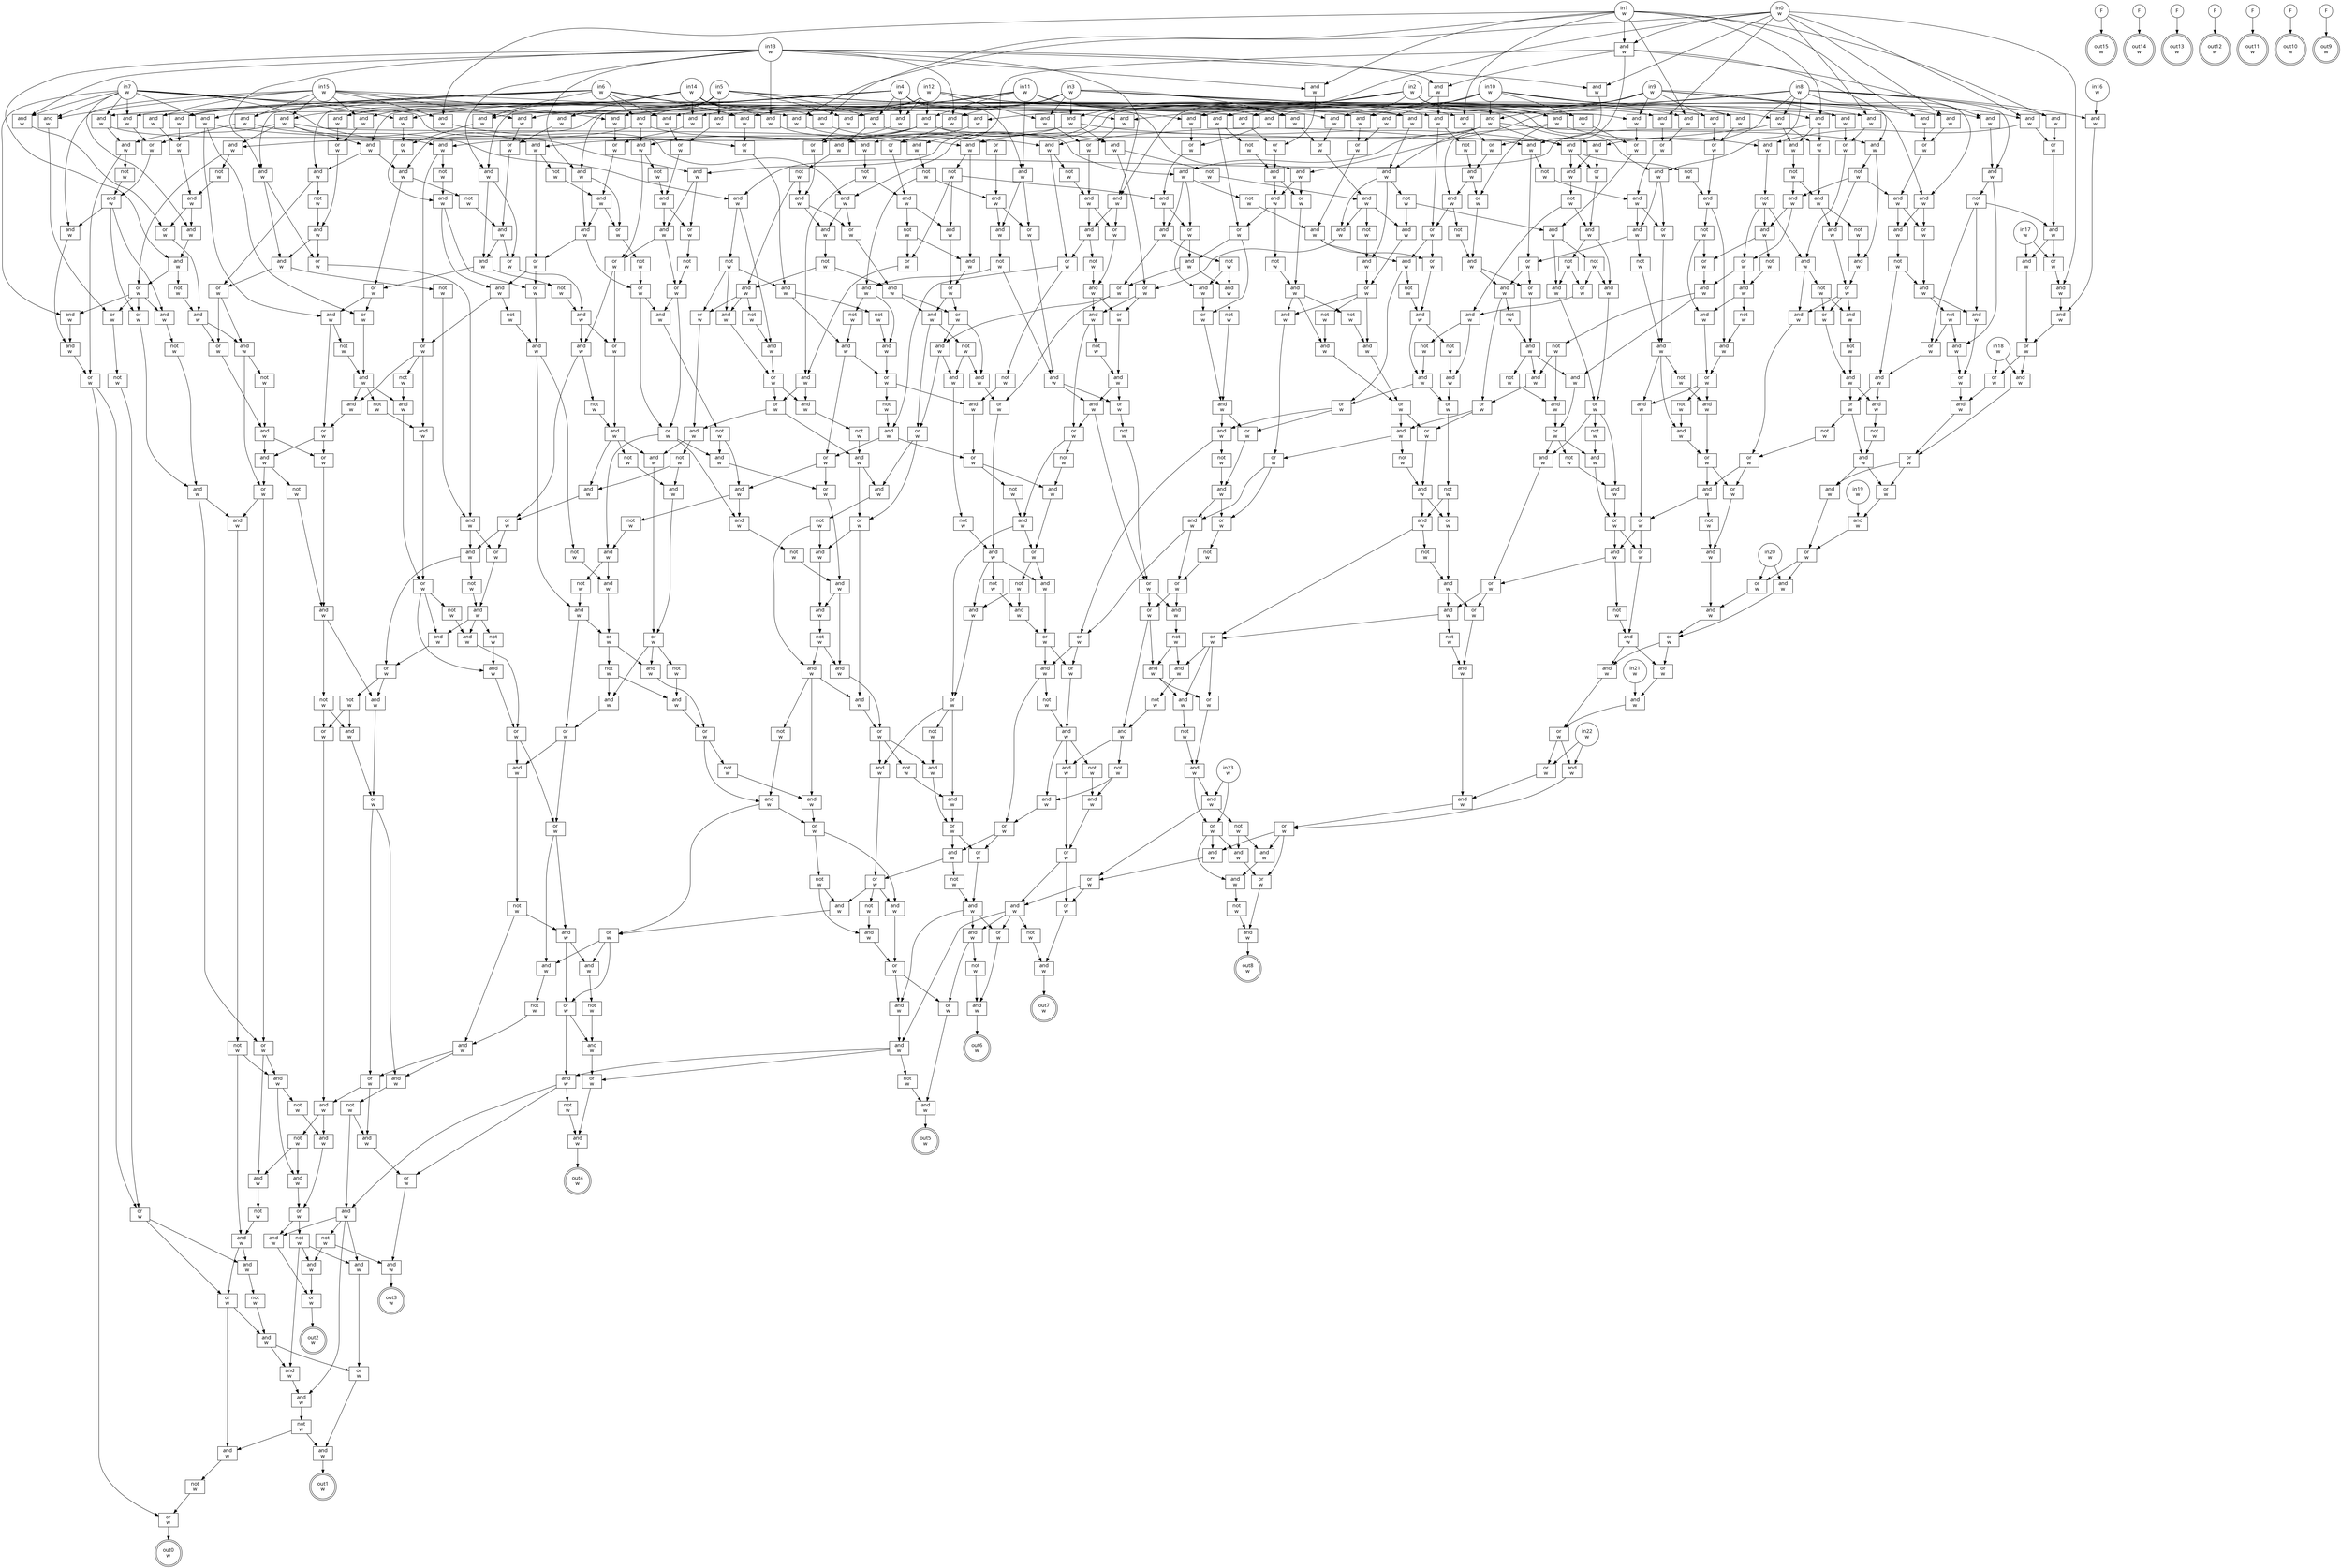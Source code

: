 digraph circuit{
	node [style = filled, fillcolor = white,shape=rect, fontname=geneva]
	g0 [label="in0\nw",shape=circle,fillcolor=white]
	g1 [label="in1\nw",shape=circle,fillcolor=white]
	g2 [label="in2\nw",shape=circle,fillcolor=white]
	g3 [label="in3\nw",shape=circle,fillcolor=white]
	g4 [label="in4\nw",shape=circle,fillcolor=white]
	g5 [label="in5\nw",shape=circle,fillcolor=white]
	g6 [label="in6\nw",shape=circle,fillcolor=white]
	g7 [label="in7\nw",shape=circle,fillcolor=white]
	g8 [label="in8\nw",shape=circle,fillcolor=white]
	g9 [label="in9\nw",shape=circle,fillcolor=white]
	g10 [label="in10\nw",shape=circle,fillcolor=white]
	g11 [label="in11\nw",shape=circle,fillcolor=white]
	g12 [label="in12\nw",shape=circle,fillcolor=white]
	g13 [label="in13\nw",shape=circle,fillcolor=white]
	g14 [label="in14\nw",shape=circle,fillcolor=white]
	g15 [label="in15\nw",shape=circle,fillcolor=white]
	g16 [label="in16\nw",shape=circle,fillcolor=white]
	g17 [label="in17\nw",shape=circle,fillcolor=white]
	g18 [label="in18\nw",shape=circle,fillcolor=white]
	g19 [label="in19\nw",shape=circle,fillcolor=white]
	g20 [label="in20\nw",shape=circle,fillcolor=white]
	g21 [label="in21\nw",shape=circle,fillcolor=white]
	g22 [label="in22\nw",shape=circle,fillcolor=white]
	g23 [label="in23\nw",shape=circle,fillcolor=white]
	g24 [label="F",shape=circle,fillcolor=white]
	g25 [label="F",shape=circle,fillcolor=white]
	g26 [label="F",shape=circle,fillcolor=white]
	g27 [label="F",shape=circle,fillcolor=white]
	g28 [label="F",shape=circle,fillcolor=white]
	g29 [label="F",shape=circle,fillcolor=white]
	g30 [label="F",shape=circle,fillcolor=white]
	g31 [label="and\nw",fillcolor=white]
	g32 [label="and\nw",fillcolor=white]
	g33 [label="and\nw",fillcolor=white]
	g34 [label="and\nw",fillcolor=white]
	g35 [label="and\nw",fillcolor=white]
	g36 [label="and\nw",fillcolor=white]
	g37 [label="and\nw",fillcolor=white]
	g38 [label="and\nw",fillcolor=white]
	g39 [label="and\nw",fillcolor=white]
	g40 [label="and\nw",fillcolor=white]
	g41 [label="and\nw",fillcolor=white]
	g42 [label="and\nw",fillcolor=white]
	g43 [label="and\nw",fillcolor=white]
	g44 [label="and\nw",fillcolor=white]
	g45 [label="and\nw",fillcolor=white]
	g46 [label="and\nw",fillcolor=white]
	g47 [label="and\nw",fillcolor=white]
	g48 [label="or\nw",fillcolor=white]
	g49 [label="and\nw",fillcolor=white]
	g50 [label="and\nw",fillcolor=white]
	g51 [label="or\nw",fillcolor=white]
	g52 [label="and\nw",fillcolor=white]
	g53 [label="and\nw",fillcolor=white]
	g54 [label="not\nw",fillcolor=white]
	g55 [label="and\nw",fillcolor=white]
	g56 [label="and\nw",fillcolor=white]
	g57 [label="not\nw",fillcolor=white]
	g58 [label="and\nw",fillcolor=white]
	g59 [label="and\nw",fillcolor=white]
	g60 [label="and\nw",fillcolor=white]
	g61 [label="and\nw",fillcolor=white]
	g62 [label="and\nw",fillcolor=white]
	g63 [label="or\nw",fillcolor=white]
	g64 [label="and\nw",fillcolor=white]
	g65 [label="and\nw",fillcolor=white]
	g66 [label="not\nw",fillcolor=white]
	g67 [label="and\nw",fillcolor=white]
	g68 [label="and\nw",fillcolor=white]
	g69 [label="not\nw",fillcolor=white]
	g70 [label="and\nw",fillcolor=white]
	g71 [label="not\nw",fillcolor=white]
	g72 [label="and\nw",fillcolor=white]
	g73 [label="and\nw",fillcolor=white]
	g74 [label="and\nw",fillcolor=white]
	g75 [label="and\nw",fillcolor=white]
	g76 [label="or\nw",fillcolor=white]
	g77 [label="and\nw",fillcolor=white]
	g78 [label="and\nw",fillcolor=white]
	g79 [label="or\nw",fillcolor=white]
	g80 [label="or\nw",fillcolor=white]
	g81 [label="not\nw",fillcolor=white]
	g82 [label="or\nw",fillcolor=white]
	g83 [label="and\nw",fillcolor=white]
	g84 [label="and\nw",fillcolor=white]
	g85 [label="and\nw",fillcolor=white]
	g86 [label="or\nw",fillcolor=white]
	g87 [label="and\nw",fillcolor=white]
	g88 [label="and\nw",fillcolor=white]
	g89 [label="and\nw",fillcolor=white]
	g90 [label="or\nw",fillcolor=white]
	g91 [label="and\nw",fillcolor=white]
	g92 [label="not\nw",fillcolor=white]
	g93 [label="or\nw",fillcolor=white]
	g94 [label="and\nw",fillcolor=white]
	g95 [label="or\nw",fillcolor=white]
	g96 [label="not\nw",fillcolor=white]
	g97 [label="and\nw",fillcolor=white]
	g98 [label="and\nw",fillcolor=white]
	g99 [label="or\nw",fillcolor=white]
	g100 [label="or\nw",fillcolor=white]
	g101 [label="not\nw",fillcolor=white]
	g102 [label="or\nw",fillcolor=white]
	g103 [label="and\nw",fillcolor=white]
	g104 [label="and\nw",fillcolor=white]
	g105 [label="and\nw",fillcolor=white]
	g106 [label="and\nw",fillcolor=white]
	g107 [label="and\nw",fillcolor=white]
	g108 [label="or\nw",fillcolor=white]
	g109 [label="and\nw",fillcolor=white]
	g110 [label="not\nw",fillcolor=white]
	g111 [label="and\nw",fillcolor=white]
	g112 [label="not\nw",fillcolor=white]
	g113 [label="and\nw",fillcolor=white]
	g114 [label="not\nw",fillcolor=white]
	g115 [label="and\nw",fillcolor=white]
	g116 [label="or\nw",fillcolor=white]
	g117 [label="and\nw",fillcolor=white]
	g118 [label="and\nw",fillcolor=white]
	g119 [label="and\nw",fillcolor=white]
	g120 [label="or\nw",fillcolor=white]
	g121 [label="and\nw",fillcolor=white]
	g122 [label="or\nw",fillcolor=white]
	g123 [label="and\nw",fillcolor=white]
	g124 [label="not\nw",fillcolor=white]
	g125 [label="and\nw",fillcolor=white]
	g126 [label="and\nw",fillcolor=white]
	g127 [label="not\nw",fillcolor=white]
	g128 [label="and\nw",fillcolor=white]
	g129 [label="and\nw",fillcolor=white]
	g130 [label="and\nw",fillcolor=white]
	g131 [label="and\nw",fillcolor=white]
	g132 [label="not\nw",fillcolor=white]
	g133 [label="and\nw",fillcolor=white]
	g134 [label="or\nw",fillcolor=white]
	g135 [label="and\nw",fillcolor=white]
	g136 [label="and\nw",fillcolor=white]
	g137 [label="or\nw",fillcolor=white]
	g138 [label="and\nw",fillcolor=white]
	g139 [label="not\nw",fillcolor=white]
	g140 [label="or\nw",fillcolor=white]
	g141 [label="and\nw",fillcolor=white]
	g142 [label="not\nw",fillcolor=white]
	g143 [label="or\nw",fillcolor=white]
	g144 [label="and\nw",fillcolor=white]
	g145 [label="and\nw",fillcolor=white]
	g146 [label="or\nw",fillcolor=white]
	g147 [label="and\nw",fillcolor=white]
	g148 [label="and\nw",fillcolor=white]
	g149 [label="not\nw",fillcolor=white]
	g150 [label="and\nw",fillcolor=white]
	g151 [label="and\nw",fillcolor=white]
	g152 [label="and\nw",fillcolor=white]
	g153 [label="not\nw",fillcolor=white]
	g154 [label="and\nw",fillcolor=white]
	g155 [label="and\nw",fillcolor=white]
	g156 [label="and\nw",fillcolor=white]
	g157 [label="or\nw",fillcolor=white]
	g158 [label="and\nw",fillcolor=white]
	g159 [label="not\nw",fillcolor=white]
	g160 [label="and\nw",fillcolor=white]
	g161 [label="and\nw",fillcolor=white]
	g162 [label="and\nw",fillcolor=white]
	g163 [label="or\nw",fillcolor=white]
	g164 [label="and\nw",fillcolor=white]
	g165 [label="not\nw",fillcolor=white]
	g166 [label="and\nw",fillcolor=white]
	g167 [label="and\nw",fillcolor=white]
	g168 [label="or\nw",fillcolor=white]
	g169 [label="or\nw",fillcolor=white]
	g170 [label="and\nw",fillcolor=white]
	g171 [label="not\nw",fillcolor=white]
	g172 [label="and\nw",fillcolor=white]
	g173 [label="not\nw",fillcolor=white]
	g174 [label="not\nw",fillcolor=white]
	g175 [label="or\nw",fillcolor=white]
	g176 [label="and\nw",fillcolor=white]
	g177 [label="and\nw",fillcolor=white]
	g178 [label="not\nw",fillcolor=white]
	g179 [label="or\nw",fillcolor=white]
	g180 [label="and\nw",fillcolor=white]
	g181 [label="not\nw",fillcolor=white]
	g182 [label="and\nw",fillcolor=white]
	g183 [label="and\nw",fillcolor=white]
	g184 [label="or\nw",fillcolor=white]
	g185 [label="not\nw",fillcolor=white]
	g186 [label="not\nw",fillcolor=white]
	g187 [label="or\nw",fillcolor=white]
	g188 [label="and\nw",fillcolor=white]
	g189 [label="and\nw",fillcolor=white]
	g190 [label="and\nw",fillcolor=white]
	g191 [label="not\nw",fillcolor=white]
	g192 [label="and\nw",fillcolor=white]
	g193 [label="and\nw",fillcolor=white]
	g194 [label="not\nw",fillcolor=white]
	g195 [label="or\nw",fillcolor=white]
	g196 [label="and\nw",fillcolor=white]
	g197 [label="and\nw",fillcolor=white]
	g198 [label="not\nw",fillcolor=white]
	g199 [label="or\nw",fillcolor=white]
	g200 [label="and\nw",fillcolor=white]
	g201 [label="not\nw",fillcolor=white]
	g202 [label="and\nw",fillcolor=white]
	g203 [label="or\nw",fillcolor=white]
	g204 [label="not\nw",fillcolor=white]
	g205 [label="not\nw",fillcolor=white]
	g206 [label="and\nw",fillcolor=white]
	g207 [label="not\nw",fillcolor=white]
	g208 [label="and\nw",fillcolor=white]
	g209 [label="not\nw",fillcolor=white]
	g210 [label="and\nw",fillcolor=white]
	g211 [label="or\nw",fillcolor=white]
	g212 [label="and\nw",fillcolor=white]
	g213 [label="and\nw",fillcolor=white]
	g214 [label="or\nw",fillcolor=white]
	g215 [label="and\nw",fillcolor=white]
	g216 [label="not\nw",fillcolor=white]
	g217 [label="or\nw",fillcolor=white]
	g218 [label="and\nw",fillcolor=white]
	g219 [label="and\nw",fillcolor=white]
	g220 [label="not\nw",fillcolor=white]
	g221 [label="and\nw",fillcolor=white]
	g222 [label="or\nw",fillcolor=white]
	g223 [label="not\nw",fillcolor=white]
	g224 [label="and\nw",fillcolor=white]
	g225 [label="and\nw",fillcolor=white]
	g226 [label="or\nw",fillcolor=white]
	g227 [label="and\nw",fillcolor=white]
	g228 [label="not\nw",fillcolor=white]
	g229 [label="and\nw",fillcolor=white]
	g230 [label="and\nw",fillcolor=white]
	g231 [label="and\nw",fillcolor=white]
	g232 [label="or\nw",fillcolor=white]
	g233 [label="and\nw",fillcolor=white]
	g234 [label="and\nw",fillcolor=white]
	g235 [label="not\nw",fillcolor=white]
	g236 [label="and\nw",fillcolor=white]
	g237 [label="or\nw",fillcolor=white]
	g238 [label="or\nw",fillcolor=white]
	g239 [label="and\nw",fillcolor=white]
	g240 [label="not\nw",fillcolor=white]
	g241 [label="and\nw",fillcolor=white]
	g242 [label="or\nw",fillcolor=white]
	g243 [label="and\nw",fillcolor=white]
	g244 [label="and\nw",fillcolor=white]
	g245 [label="or\nw",fillcolor=white]
	g246 [label="and\nw",fillcolor=white]
	g247 [label="and\nw",fillcolor=white]
	g248 [label="or\nw",fillcolor=white]
	g249 [label="and\nw",fillcolor=white]
	g250 [label="or\nw",fillcolor=white]
	g251 [label="and\nw",fillcolor=white]
	g252 [label="and\nw",fillcolor=white]
	g253 [label="or\nw",fillcolor=white]
	g254 [label="and\nw",fillcolor=white]
	g255 [label="or\nw",fillcolor=white]
	g256 [label="and\nw",fillcolor=white]
	g257 [label="not\nw",fillcolor=white]
	g258 [label="or\nw",fillcolor=white]
	g259 [label="and\nw",fillcolor=white]
	g260 [label="not\nw",fillcolor=white]
	g261 [label="not\nw",fillcolor=white]
	g262 [label="or\nw",fillcolor=white]
	g263 [label="and\nw",fillcolor=white]
	g264 [label="not\nw",fillcolor=white]
	g265 [label="not\nw",fillcolor=white]
	g266 [label="and\nw",fillcolor=white]
	g267 [label="or\nw",fillcolor=white]
	g268 [label="not\nw",fillcolor=white]
	g269 [label="not\nw",fillcolor=white]
	g270 [label="or\nw",fillcolor=white]
	g271 [label="and\nw",fillcolor=white]
	g272 [label="not\nw",fillcolor=white]
	g273 [label="or\nw",fillcolor=white]
	g274 [label="not\nw",fillcolor=white]
	g275 [label="or\nw",fillcolor=white]
	g276 [label="and\nw",fillcolor=white]
	g277 [label="not\nw",fillcolor=white]
	g278 [label="or\nw",fillcolor=white]
	g279 [label="and\nw",fillcolor=white]
	g280 [label="and\nw",fillcolor=white]
	g281 [label="and\nw",fillcolor=white]
	g282 [label="and\nw",fillcolor=white]
	g283 [label="and\nw",fillcolor=white]
	g284 [label="and\nw",fillcolor=white]
	g285 [label="and\nw",fillcolor=white]
	g286 [label="not\nw",fillcolor=white]
	g287 [label="or\nw",fillcolor=white]
	g288 [label="and\nw",fillcolor=white]
	g289 [label="not\nw",fillcolor=white]
	g290 [label="and\nw",fillcolor=white]
	g291 [label="and\nw",fillcolor=white]
	g292 [label="not\nw",fillcolor=white]
	g293 [label="and\nw",fillcolor=white]
	g294 [label="or\nw",fillcolor=white]
	g295 [label="and\nw",fillcolor=white]
	g296 [label="not\nw",fillcolor=white]
	g297 [label="or\nw",fillcolor=white]
	g298 [label="and\nw",fillcolor=white]
	g299 [label="or\nw",fillcolor=white]
	g300 [label="and\nw",fillcolor=white]
	g301 [label="and\nw",fillcolor=white]
	g302 [label="not\nw",fillcolor=white]
	g303 [label="and\nw",fillcolor=white]
	g304 [label="or\nw",fillcolor=white]
	g305 [label="not\nw",fillcolor=white]
	g306 [label="and\nw",fillcolor=white]
	g307 [label="or\nw",fillcolor=white]
	g308 [label="and\nw",fillcolor=white]
	g309 [label="not\nw",fillcolor=white]
	g310 [label="or\nw",fillcolor=white]
	g311 [label="and\nw",fillcolor=white]
	g312 [label="and\nw",fillcolor=white]
	g313 [label="and\nw",fillcolor=white]
	g314 [label="or\nw",fillcolor=white]
	g315 [label="and\nw",fillcolor=white]
	g316 [label="not\nw",fillcolor=white]
	g317 [label="and\nw",fillcolor=white]
	g318 [label="or\nw",fillcolor=white]
	g319 [label="or\nw",fillcolor=white]
	g320 [label="not\nw",fillcolor=white]
	g321 [label="and\nw",fillcolor=white]
	g322 [label="or\nw",fillcolor=white]
	g323 [label="and\nw",fillcolor=white]
	g324 [label="and\nw",fillcolor=white]
	g325 [label="and\nw",fillcolor=white]
	g326 [label="or\nw",fillcolor=white]
	g327 [label="and\nw",fillcolor=white]
	g328 [label="not\nw",fillcolor=white]
	g329 [label="and\nw",fillcolor=white]
	g330 [label="or\nw",fillcolor=white]
	g331 [label="and\nw",fillcolor=white]
	g332 [label="and\nw",fillcolor=white]
	g333 [label="not\nw",fillcolor=white]
	g334 [label="and\nw",fillcolor=white]
	g335 [label="and\nw",fillcolor=white]
	g336 [label="not\nw",fillcolor=white]
	g337 [label="or\nw",fillcolor=white]
	g338 [label="and\nw",fillcolor=white]
	g339 [label="and\nw",fillcolor=white]
	g340 [label="or\nw",fillcolor=white]
	g341 [label="not\nw",fillcolor=white]
	g342 [label="or\nw",fillcolor=white]
	g343 [label="not\nw",fillcolor=white]
	g344 [label="or\nw",fillcolor=white]
	g345 [label="and\nw",fillcolor=white]
	g346 [label="and\nw",fillcolor=white]
	g347 [label="not\nw",fillcolor=white]
	g348 [label="and\nw",fillcolor=white]
	g349 [label="or\nw",fillcolor=white]
	g350 [label="and\nw",fillcolor=white]
	g351 [label="not\nw",fillcolor=white]
	g352 [label="and\nw",fillcolor=white]
	g353 [label="or\nw",fillcolor=white]
	g354 [label="and\nw",fillcolor=white]
	g355 [label="not\nw",fillcolor=white]
	g356 [label="and\nw",fillcolor=white]
	g357 [label="or\nw",fillcolor=white]
	g358 [label="not\nw",fillcolor=white]
	g359 [label="or\nw",fillcolor=white]
	g360 [label="and\nw",fillcolor=white]
	g361 [label="and\nw",fillcolor=white]
	g362 [label="not\nw",fillcolor=white]
	g363 [label="not\nw",fillcolor=white]
	g364 [label="and\nw",fillcolor=white]
	g365 [label="and\nw",fillcolor=white]
	g366 [label="not\nw",fillcolor=white]
	g367 [label="and\nw",fillcolor=white]
	g368 [label="or\nw",fillcolor=white]
	g369 [label="and\nw",fillcolor=white]
	g370 [label="not\nw",fillcolor=white]
	g371 [label="and\nw",fillcolor=white]
	g372 [label="or\nw",fillcolor=white]
	g373 [label="not\nw",fillcolor=white]
	g374 [label="and\nw",fillcolor=white]
	g375 [label="or\nw",fillcolor=white]
	g376 [label="or\nw",fillcolor=white]
	g377 [label="and\nw",fillcolor=white]
	g378 [label="not\nw",fillcolor=white]
	g379 [label="and\nw",fillcolor=white]
	g380 [label="or\nw",fillcolor=white]
	g381 [label="and\nw",fillcolor=white]
	g382 [label="and\nw",fillcolor=white]
	g383 [label="and\nw",fillcolor=white]
	g384 [label="not\nw",fillcolor=white]
	g385 [label="and\nw",fillcolor=white]
	g386 [label="not\nw",fillcolor=white]
	g387 [label="and\nw",fillcolor=white]
	g388 [label="not\nw",fillcolor=white]
	g389 [label="and\nw",fillcolor=white]
	g390 [label="and\nw",fillcolor=white]
	g391 [label="not\nw",fillcolor=white]
	g392 [label="and\nw",fillcolor=white]
	g393 [label="and\nw",fillcolor=white]
	g394 [label="or\nw",fillcolor=white]
	g395 [label="and\nw",fillcolor=white]
	g396 [label="and\nw",fillcolor=white]
	g397 [label="not\nw",fillcolor=white]
	g398 [label="and\nw",fillcolor=white]
	g399 [label="or\nw",fillcolor=white]
	g400 [label="and\nw",fillcolor=white]
	g401 [label="and\nw",fillcolor=white]
	g402 [label="or\nw",fillcolor=white]
	g403 [label="and\nw",fillcolor=white]
	g404 [label="and\nw",fillcolor=white]
	g405 [label="not\nw",fillcolor=white]
	g406 [label="or\nw",fillcolor=white]
	g407 [label="and\nw",fillcolor=white]
	g408 [label="and\nw",fillcolor=white]
	g409 [label="not\nw",fillcolor=white]
	g410 [label="or\nw",fillcolor=white]
	g411 [label="and\nw",fillcolor=white]
	g412 [label="not\nw",fillcolor=white]
	g413 [label="or\nw",fillcolor=white]
	g414 [label="and\nw",fillcolor=white]
	g415 [label="and\nw",fillcolor=white]
	g416 [label="not\nw",fillcolor=white]
	g417 [label="and\nw",fillcolor=white]
	g418 [label="and\nw",fillcolor=white]
	g419 [label="not\nw",fillcolor=white]
	g420 [label="and\nw",fillcolor=white]
	g421 [label="or\nw",fillcolor=white]
	g422 [label="not\nw",fillcolor=white]
	g423 [label="and\nw",fillcolor=white]
	g424 [label="and\nw",fillcolor=white]
	g425 [label="or\nw",fillcolor=white]
	g426 [label="not\nw",fillcolor=white]
	g427 [label="or\nw",fillcolor=white]
	g428 [label="and\nw",fillcolor=white]
	g429 [label="and\nw",fillcolor=white]
	g430 [label="and\nw",fillcolor=white]
	g431 [label="or\nw",fillcolor=white]
	g432 [label="and\nw",fillcolor=white]
	g433 [label="and\nw",fillcolor=white]
	g434 [label="not\nw",fillcolor=white]
	g435 [label="and\nw",fillcolor=white]
	g436 [label="or\nw",fillcolor=white]
	g437 [label="not\nw",fillcolor=white]
	g438 [label="and\nw",fillcolor=white]
	g439 [label="or\nw",fillcolor=white]
	g440 [label="or\nw",fillcolor=white]
	g441 [label="and\nw",fillcolor=white]
	g442 [label="not\nw",fillcolor=white]
	g443 [label="or\nw",fillcolor=white]
	g444 [label="and\nw",fillcolor=white]
	g445 [label="and\nw",fillcolor=white]
	g446 [label="and\nw",fillcolor=white]
	g447 [label="not\nw",fillcolor=white]
	g448 [label="and\nw",fillcolor=white]
	g449 [label="or\nw",fillcolor=white]
	g450 [label="and\nw",fillcolor=white]
	g451 [label="or\nw",fillcolor=white]
	g452 [label="and\nw",fillcolor=white]
	g453 [label="and\nw",fillcolor=white]
	g454 [label="or\nw",fillcolor=white]
	g455 [label="and\nw",fillcolor=white]
	g456 [label="not\nw",fillcolor=white]
	g457 [label="or\nw",fillcolor=white]
	g458 [label="and\nw",fillcolor=white]
	g459 [label="and\nw",fillcolor=white]
	g460 [label="or\nw",fillcolor=white]
	g461 [label="and\nw",fillcolor=white]
	g462 [label="not\nw",fillcolor=white]
	g463 [label="or\nw",fillcolor=white]
	g464 [label="and\nw",fillcolor=white]
	g465 [label="not\nw",fillcolor=white]
	g466 [label="and\nw",fillcolor=white]
	g467 [label="or\nw",fillcolor=white]
	g468 [label="not\nw",fillcolor=white]
	g469 [label="not\nw",fillcolor=white]
	g470 [label="or\nw",fillcolor=white]
	g471 [label="and\nw",fillcolor=white]
	g472 [label="and\nw",fillcolor=white]
	g473 [label="or\nw",fillcolor=white]
	g474 [label="and\nw",fillcolor=white]
	g475 [label="and\nw",fillcolor=white]
	g476 [label="or\nw",fillcolor=white]
	g477 [label="and\nw",fillcolor=white]
	g478 [label="not\nw",fillcolor=white]
	g479 [label="or\nw",fillcolor=white]
	g480 [label="and\nw",fillcolor=white]
	g481 [label="not\nw",fillcolor=white]
	g482 [label="not\nw",fillcolor=white]
	g483 [label="or\nw",fillcolor=white]
	g484 [label="and\nw",fillcolor=white]
	g485 [label="not\nw",fillcolor=white]
	g486 [label="and\nw",fillcolor=white]
	g487 [label="and\nw",fillcolor=white]
	g488 [label="not\nw",fillcolor=white]
	g489 [label="and\nw",fillcolor=white]
	g490 [label="or\nw",fillcolor=white]
	g491 [label="not\nw",fillcolor=white]
	g492 [label="or\nw",fillcolor=white]
	g493 [label="and\nw",fillcolor=white]
	g494 [label="and\nw",fillcolor=white]
	g495 [label="not\nw",fillcolor=white]
	g496 [label="and\nw",fillcolor=white]
	g497 [label="or\nw",fillcolor=white]
	g498 [label="and\nw",fillcolor=white]
	g499 [label="or\nw",fillcolor=white]
	g500 [label="and\nw",fillcolor=white]
	g501 [label="or\nw",fillcolor=white]
	g502 [label="or\nw",fillcolor=white]
	g503 [label="and\nw",fillcolor=white]
	g504 [label="not\nw",fillcolor=white]
	g505 [label="and\nw",fillcolor=white]
	g506 [label="not\nw",fillcolor=white]
	g507 [label="or\nw",fillcolor=white]
	g508 [label="not\nw",fillcolor=white]
	g509 [label="or\nw",fillcolor=white]
	g510 [label="or\nw",fillcolor=white]
	g511 [label="and\nw",fillcolor=white]
	g512 [label="not\nw",fillcolor=white]
	g513 [label="and\nw",fillcolor=white]
	g514 [label="not\nw",fillcolor=white]
	g515 [label="or\nw",fillcolor=white]
	g516 [label="and\nw",fillcolor=white]
	g517 [label="and\nw",fillcolor=white]
	g518 [label="not\nw",fillcolor=white]
	g519 [label="or\nw",fillcolor=white]
	g520 [label="and\nw",fillcolor=white]
	g521 [label="and\nw",fillcolor=white]
	g522 [label="or\nw",fillcolor=white]
	g523 [label="and\nw",fillcolor=white]
	g524 [label="and\nw",fillcolor=white]
	g525 [label="not\nw",fillcolor=white]
	g526 [label="and\nw",fillcolor=white]
	g527 [label="or\nw",fillcolor=white]
	g528 [label="and\nw",fillcolor=white]
	g529 [label="and\nw",fillcolor=white]
	g530 [label="not\nw",fillcolor=white]
	g531 [label="and\nw",fillcolor=white]
	g532 [label="or\nw",fillcolor=white]
	g533 [label="and\nw",fillcolor=white]
	g534 [label="and\nw",fillcolor=white]
	g535 [label="not\nw",fillcolor=white]
	g536 [label="and\nw",fillcolor=white]
	g537 [label="or\nw",fillcolor=white]
	g538 [label="or\nw",fillcolor=white]
	g539 [label="and\nw",fillcolor=white]
	g540 [label="or\nw",fillcolor=white]
	g541 [label="and\nw",fillcolor=white]
	g542 [label="and\nw",fillcolor=white]
	g543 [label="or\nw",fillcolor=white]
	g544 [label="and\nw",fillcolor=white]
	g545 [label="and\nw",fillcolor=white]
	g546 [label="not\nw",fillcolor=white]
	g547 [label="or\nw",fillcolor=white]
	g548 [label="and\nw",fillcolor=white]
	g549 [label="not\nw",fillcolor=white]
	g550 [label="and\nw",fillcolor=white]
	g551 [label="and\nw",fillcolor=white]
	g552 [label="or\nw",fillcolor=white]
	g553 [label="and\nw",fillcolor=white]
	g554 [label="and\nw",fillcolor=white]
	g555 [label="not\nw",fillcolor=white]
	g556 [label="or\nw",fillcolor=white]
	g557 [label="and\nw",fillcolor=white]
	g558 [label="and\nw",fillcolor=white]
	g559 [label="not\nw",fillcolor=white]
	g560 [label="or\nw",fillcolor=white]
	g561 [label="and\nw",fillcolor=white]
	g562 [label="or\nw",fillcolor=white]
	g563 [label="not\nw",fillcolor=white]
	g564 [label="or\nw",fillcolor=white]
	g565 [label="and\nw",fillcolor=white]
	g566 [label="or\nw",fillcolor=white]
	g567 [label="and\nw",fillcolor=white]
	g568 [label="or\nw",fillcolor=white]
	g569 [label="and\nw",fillcolor=white]
	g570 [label="or\nw",fillcolor=white]
	g571 [label="and\nw",fillcolor=white]
	g572 [label="not\nw",fillcolor=white]
	g573 [label="or\nw",fillcolor=white]
	g574 [label="and\nw",fillcolor=white]
	g575 [label="or\nw",fillcolor=white]
	g576 [label="and\nw",fillcolor=white]
	g577 [label="not\nw",fillcolor=white]
	g578 [label="and\nw",fillcolor=white]
	g579 [label="and\nw",fillcolor=white]
	g580 [label="not\nw",fillcolor=white]
	g581 [label="and\nw",fillcolor=white]
	g582 [label="and\nw",fillcolor=white]
	g583 [label="not\nw",fillcolor=white]
	g584 [label="and\nw",fillcolor=white]
	g585 [label="or\nw",fillcolor=white]
	g586 [label="and\nw",fillcolor=white]
	g587 [label="or\nw",fillcolor=white]
	g588 [label="or\nw",fillcolor=white]
	g589 [label="and\nw",fillcolor=white]
	g590 [label="or\nw",fillcolor=white]
	g591 [label="and\nw",fillcolor=white]
	g592 [label="and\nw",fillcolor=white]
	g593 [label="or\nw",fillcolor=white]
	g594 [label="and\nw",fillcolor=white]
	g595 [label="not\nw",fillcolor=white]
	g596 [label="or\nw",fillcolor=white]
	g597 [label="and\nw",fillcolor=white]
	g598 [label="and\nw",fillcolor=white]
	g599 [label="not\nw",fillcolor=white]
	g600 [label="and\nw",fillcolor=white]
	g601 [label="and\nw",fillcolor=white]
	g602 [label="not\nw",fillcolor=white]
	g603 [label="or\nw",fillcolor=white]
	g604 [label="and\nw",fillcolor=white]
	g605 [label="and\nw",fillcolor=white]
	g606 [label="and\nw",fillcolor=white]
	g607 [label="not\nw",fillcolor=white]
	g608 [label="and\nw",fillcolor=white]
	g609 [label="or\nw",fillcolor=white]
	g610 [label="not\nw",fillcolor=white]
	g611 [label="and\nw",fillcolor=white]
	g612 [label="not\nw",fillcolor=white]
	g613 [label="and\nw",fillcolor=white]
	g614 [label="or\nw",fillcolor=white]
	g615 [label="and\nw",fillcolor=white]
	g616 [label="not\nw",fillcolor=white]
	g617 [label="and\nw",fillcolor=white]
	g618 [label="and\nw",fillcolor=white]
	g619 [label="not\nw",fillcolor=white]
	g620 [label="and\nw",fillcolor=white]
	g621 [label="or\nw",fillcolor=white]
	g622 [label="not\nw",fillcolor=white]
	g623 [label="and\nw",fillcolor=white]
	g624 [label="and\nw",fillcolor=white]
	g625 [label="not\nw",fillcolor=white]
	g626 [label="or\nw",fillcolor=white]
	g627 [label="and\nw",fillcolor=white]
	g628 [label="not\nw",fillcolor=white]
	g629 [label="or\nw",fillcolor=white]
	g630 [label="and\nw",fillcolor=white]
	g631 [label="not\nw",fillcolor=white]
	g632 [label="or\nw",fillcolor=white]
	g633 [label="and\nw",fillcolor=white]
	g634 [label="and\nw",fillcolor=white]
	g635 [label="not\nw",fillcolor=white]
	g636 [label="and\nw",fillcolor=white]
	g637 [label="and\nw",fillcolor=white]
	g638 [label="or\nw",fillcolor=white]
	g639 [label="and\nw",fillcolor=white]
	g640 [label="and\nw",fillcolor=white]
	g641 [label="or\nw",fillcolor=white]
	g642 [label="or\nw",fillcolor=white]
	g643 [label="and\nw",fillcolor=white]
	g644 [label="and\nw",fillcolor=white]
	g645 [label="or\nw",fillcolor=white]
	g646 [label="or\nw",fillcolor=white]
	g647 [label="and\nw",fillcolor=white]
	g648 [label="and\nw",fillcolor=white]
	g649 [label="or\nw",fillcolor=white]
	g650 [label="or\nw",fillcolor=white]
	g651 [label="and\nw",fillcolor=white]
	g652 [label="and\nw",fillcolor=white]
	g653 [label="or\nw",fillcolor=white]
	g654 [label="or\nw",fillcolor=white]
	g655 [label="and\nw",fillcolor=white]
	g656 [label="and\nw",fillcolor=white]
	g657 [label="or\nw",fillcolor=white]
	g658 [label="or\nw",fillcolor=white]
	g659 [label="and\nw",fillcolor=white]
	g660 [label="and\nw",fillcolor=white]
	g661 [label="or\nw",fillcolor=white]
	g662 [label="or\nw",fillcolor=white]
	g663 [label="and\nw",fillcolor=white]
	g664 [label="and\nw",fillcolor=white]
	g665 [label="not\nw",fillcolor=white]
	g666 [label="and\nw",fillcolor=white]
	g667 [label="and\nw",fillcolor=white]
	g668 [label="or\nw",fillcolor=white]
	g669 [label="or\nw",fillcolor=white]
	g670 [label="and\nw",fillcolor=white]
	g671 [label="or\nw",fillcolor=white]
	g672 [label="and\nw",fillcolor=white]
	g673 [label="or\nw",fillcolor=white]
	g674 [label="not\nw",fillcolor=white]
	g675 [label="and\nw",fillcolor=white]
	g676 [label="and\nw",fillcolor=white]
	g677 [label="or\nw",fillcolor=white]
	g678 [label="and\nw",fillcolor=white]
	g679 [label="or\nw",fillcolor=white]
	g680 [label="and\nw",fillcolor=white]
	g681 [label="and\nw",fillcolor=white]
	g682 [label="and\nw",fillcolor=white]
	g683 [label="or\nw",fillcolor=white]
	g684 [label="and\nw",fillcolor=white]
	g685 [label="not\nw",fillcolor=white]
	g686 [label="and\nw",fillcolor=white]
	g687 [label="and\nw",fillcolor=white]
	g688 [label="not\nw",fillcolor=white]
	g689 [label="or\nw",fillcolor=white]
	g690 [label="not\nw",fillcolor=white]
	g691 [label="and\nw",fillcolor=white]
	g692 [label="and\nw",fillcolor=white]
	g693 [label="or\nw",fillcolor=white]
	g694 [label="not\nw",fillcolor=white]
	g695 [label="and\nw",fillcolor=white]
	g696 [label="not\nw",fillcolor=white]
	g697 [label="and\nw",fillcolor=white]
	g698 [label="not\nw",fillcolor=white]
	g699 [label="and\nw",fillcolor=white]
	g700 [label="out0\nw",shape=doublecircle,fillcolor=white]
	g701 [label="out1\nw",shape=doublecircle,fillcolor=white]
	g702 [label="out2\nw",shape=doublecircle,fillcolor=white]
	g703 [label="out3\nw",shape=doublecircle,fillcolor=white]
	g704 [label="out4\nw",shape=doublecircle,fillcolor=white]
	g705 [label="out5\nw",shape=doublecircle,fillcolor=white]
	g706 [label="out6\nw",shape=doublecircle,fillcolor=white]
	g707 [label="out7\nw",shape=doublecircle,fillcolor=white]
	g708 [label="out8\nw",shape=doublecircle,fillcolor=white]
	g709 [label="out9\nw",shape=doublecircle,fillcolor=white]
	g710 [label="out10\nw",shape=doublecircle,fillcolor=white]
	g711 [label="out11\nw",shape=doublecircle,fillcolor=white]
	g712 [label="out12\nw",shape=doublecircle,fillcolor=white]
	g713 [label="out13\nw",shape=doublecircle,fillcolor=white]
	g714 [label="out14\nw",shape=doublecircle,fillcolor=white]
	g715 [label="out15\nw",shape=doublecircle,fillcolor=white]
	edge [fontname=Geneva,fontcolor=forestgreen]
	g0->g329
	g0->g331
	g0->g398
	g0->g450
	g0->g472
	g0->g486
	g0->g542
	g0->g551
	g0->g639
	g1->g280
	g1->g281
	g1->g282
	g1->g283
	g1->g284
	g1->g323
	g1->g324
	g1->g325
	g1->g331
	g2->g182
	g2->g189
	g2->g210
	g2->g224
	g2->g225
	g2->g229
	g2->g230
	g2->g231
	g2->g244
	g3->g145
	g3->g147
	g3->g151
	g3->g154
	g3->g155
	g3->g156
	g3->g160
	g3->g161
	g3->g162
	g3->g164
	g3->g189
	g4->g104
	g4->g105
	g4->g106
	g4->g115
	g4->g118
	g4->g119
	g4->g128
	g4->g129
	g4->g130
	g4->g133
	g4->g151
	g5->g62
	g5->g64
	g5->g72
	g5->g73
	g5->g74
	g5->g75
	g5->g83
	g5->g84
	g5->g85
	g5->g106
	g5->g131
	g6->g44
	g6->g45
	g6->g46
	g6->g47
	g6->g49
	g6->g50
	g6->g52
	g6->g60
	g6->g61
	g6->g64
	g7->g36
	g7->g37
	g7->g38
	g7->g39
	g7->g40
	g7->g41
	g7->g42
	g7->g43
	g7->g52
	g7->g88
	g7->g97
	g8->g35
	g8->g36
	g8->g44
	g8->g73
	g8->g105
	g8->g147
	g8->g230
	g8->g324
	g8->g396
	g9->g34
	g9->g38
	g9->g45
	g9->g72
	g9->g118
	g9->g155
	g9->g229
	g9->g323
	g9->g395
	g9->g486
	g10->g34
	g10->g39
	g10->g46
	g10->g62
	g10->g115
	g10->g156
	g10->g225
	g10->g284
	g10->g551
	g11->g33
	g11->g40
	g11->g49
	g11->g74
	g11->g104
	g11->g154
	g11->g224
	g11->g283
	g11->g542
	g12->g33
	g12->g37
	g12->g50
	g12->g75
	g12->g119
	g12->g145
	g12->g210
	g12->g282
	g12->g385
	g12->g472
	g13->g32
	g13->g41
	g13->g60
	g13->g83
	g13->g89
	g13->g128
	g13->g160
	g13->g182
	g13->g281
	g13->g382
	g13->g450
	g14->g31
	g14->g32
	g14->g42
	g14->g61
	g14->g84
	g14->g129
	g14->g161
	g14->g231
	g14->g280
	g14->g383
	g14->g398
	g15->g31
	g15->g43
	g15->g47
	g15->g59
	g15->g85
	g15->g133
	g15->g162
	g15->g244
	g15->g325
	g15->g329
	g16->g35
	g17->g540
	g17->g541
	g18->g642
	g18->g644
	g19->g647
	g20->g650
	g20->g652
	g21->g655
	g22->g658
	g22->g660
	g23->g575
	g23->g576
	g24->g715
	g25->g714
	g26->g713
	g27->g712
	g28->g711
	g29->g710
	g30->g709
	g31->g56
	g31->g70
	g31->g130
	g31->g208
	g31->g332
	g32->g206
	g33->g53
	g33->g68
	g33->g113
	g33->g190
	g33->g387
	g34->g65
	g34->g107
	g34->g152
	g34->g192
	g34->g389
	g35->g640
	g36->g146
	g37->g148
	g37->g169
	g37->g170
	g38->g122
	g38->g123
	g39->g78
	g39->g80
	g40->g51
	g41->g102
	g42->g48
	g43->g95
	g44->g401
	g44->g443
	g45->g63
	g46->g326
	g47->g48
	g47->g290
	g48->g58
	g49->g76
	g50->g51
	g51->g55
	g52->g53
	g52->g56
	g53->g54
	g53->g250
	g54->g55
	g55->g249
	g55->g270
	g56->g57
	g56->g99
	g57->g58
	g58->g59
	g58->g91
	g58->g93
	g59->g98
	g60->g136
	g60->g143
	g61->g86
	g62->g63
	g63->g67
	g64->g65
	g64->g68
	g64->g70
	g65->g66
	g65->g236
	g66->g67
	g66->g234
	g66->g242
	g67->g108
	g67->g109
	g68->g69
	g68->g79
	g69->g77
	g70->g71
	g70->g90
	g71->g87
	g72->g116
	g73->g193
	g73->g195
	g74->g120
	g75->g76
	g76->g77
	g77->g78
	g77->g80
	g78->g79
	g78->g82
	g79->g177
	g79->g179
	g80->g81
	g81->g82
	g82->g276
	g82->g278
	g83->g167
	g83->g175
	g84->g134
	g85->g86
	g86->g87
	g87->g88
	g87->g102
	g88->g89
	g89->g90
	g89->g101
	g90->g91
	g90->g93
	g90->g95
	g90->g97
	g91->g92
	g92->g94
	g93->g94
	g94->g256
	g94->g258
	g95->g96
	g96->g100
	g97->g98
	g98->g99
	g99->g100
	g99->g689
	g100->g614
	g100->g615
	g101->g103
	g102->g103
	g103->g138
	g103->g140
	g104->g335
	g104->g337
	g105->g475
	g105->g483
	g106->g107
	g106->g113
	g107->g108
	g107->g109
	g107->g112
	g108->g111
	g108->g403
	g109->g110
	g109->g406
	g110->g111
	g110->g404
	g111->g440
	g112->g117
	g113->g114
	g114->g121
	g114->g126
	g115->g116
	g116->g117
	g117->g455
	g117->g457
	g118->g157
	g119->g120
	g120->g121
	g121->g122
	g121->g123
	g122->g125
	g123->g124
	g124->g125
	g124->g126
	g125->g238
	g125->g239
	g126->g127
	g126->g293
	g126->g299
	g127->g291
	g128->g247
	g128->g273
	g129->g163
	g130->g131
	g130->g164
	g131->g132
	g131->g137
	g132->g135
	g133->g134
	g134->g135
	g135->g136
	g135->g143
	g136->g137
	g136->g142
	g137->g138
	g137->g140
	g138->g139
	g138->g255
	g139->g141
	g140->g141
	g141->g254
	g141->g262
	g142->g144
	g143->g144
	g144->g308
	g144->g310
	g145->g146
	g146->g150
	g147->g148
	g147->g285
	g147->g287
	g148->g149
	g148->g184
	g149->g150
	g150->g183
	g150->g187
	g151->g152
	g152->g153
	g152->g213
	g152->g221
	g153->g158
	g153->g219
	g154->g211
	g155->g226
	g156->g157
	g157->g158
	g158->g159
	g158->g202
	g159->g197
	g159->g199
	g160->g232
	g161->g245
	g162->g163
	g163->g166
	g164->g165
	g164->g168
	g165->g166
	g166->g167
	g166->g175
	g167->g168
	g167->g174
	g168->g169
	g168->g170
	g169->g172
	g170->g171
	g170->g253
	g171->g172
	g172->g173
	g172->g252
	g172->g266
	g173->g251
	g174->g176
	g175->g176
	g176->g177
	g176->g179
	g177->g178
	g177->g307
	g178->g180
	g179->g180
	g180->g181
	g180->g301
	g180->g306
	g181->g303
	g182->g183
	g182->g187
	g183->g184
	g183->g186
	g184->g185
	g184->g352
	g185->g350
	g186->g188
	g187->g188
	g188->g215
	g188->g217
	g189->g190
	g189->g192
	g189->g206
	g189->g208
	g190->g191
	g190->g214
	g191->g212
	g192->g193
	g192->g195
	g192->g205
	g193->g194
	g194->g196
	g194->g200
	g195->g196
	g196->g197
	g196->g198
	g197->g203
	g198->g199
	g198->g202
	g199->g200
	g200->g201
	g200->g466
	g201->g459
	g202->g203
	g203->g204
	g203->g524
	g203->g526
	g204->g523
	g205->g227
	g206->g207
	g207->g233
	g207->g243
	g208->g209
	g208->g248
	g209->g246
	g210->g211
	g211->g212
	g212->g213
	g212->g219
	g212->g220
	g213->g214
	g214->g215
	g214->g217
	g215->g216
	g215->g340
	g216->g218
	g217->g218
	g218->g339
	g218->g342
	g219->g222
	g220->g221
	g221->g222
	g222->g223
	g222->g446
	g222->g448
	g223->g445
	g224->g453
	g224->g470
	g224->g487
	g225->g226
	g226->g227
	g227->g228
	g227->g531
	g228->g490
	g228->g529
	g229->g543
	g230->g554
	g230->g556
	g231->g232
	g232->g233
	g233->g234
	g233->g235
	g234->g237
	g235->g236
	g235->g242
	g236->g237
	g237->g238
	g237->g239
	g238->g241
	g238->g407
	g239->g240
	g239->g410
	g240->g241
	g240->g408
	g241->g427
	g242->g243
	g243->g295
	g243->g297
	g244->g245
	g245->g246
	g246->g247
	g246->g273
	g247->g248
	g247->g275
	g248->g249
	g248->g270
	g249->g250
	g249->g269
	g250->g251
	g250->g252
	g250->g265
	g251->g267
	g252->g253
	g253->g254
	g253->g262
	g254->g255
	g254->g261
	g255->g256
	g255->g258
	g256->g257
	g257->g259
	g257->g613
	g258->g259
	g258->g611
	g259->g260
	g259->g608
	g260->g606
	g261->g263
	g262->g263
	g263->g264
	g263->g315
	g264->g317
	g264->g319
	g265->g266
	g266->g267
	g267->g268
	g267->g313
	g267->g321
	g268->g312
	g269->g271
	g270->g271
	g271->g272
	g271->g367
	g272->g365
	g273->g274
	g274->g275
	g275->g276
	g275->g278
	g276->g277
	g277->g279
	g277->g360
	g278->g279
	g278->g361
	g278->g364
	g279->g380
	g280->g330
	g281->g399
	g282->g451
	g283->g473
	g284->g285
	g284->g287
	g284->g290
	g285->g286
	g286->g288
	g286->g392
	g287->g288
	g288->g289
	g288->g393
	g289->g390
	g290->g291
	g290->g292
	g291->g294
	g292->g293
	g292->g299
	g292->g327
	g293->g294
	g294->g295
	g294->g297
	g295->g296
	g296->g298
	g297->g298
	g297->g300
	g298->g411
	g298->g413
	g299->g300
	g300->g301
	g300->g302
	g301->g304
	g302->g303
	g302->g306
	g303->g304
	g304->g305
	g304->g369
	g304->g374
	g305->g371
	g306->g307
	g307->g308
	g307->g310
	g308->g309
	g308->g314
	g309->g311
	g310->g311
	g311->g312
	g311->g313
	g311->g320
	g312->g322
	g313->g314
	g314->g315
	g314->g316
	g315->g318
	g316->g317
	g316->g319
	g317->g318
	g318->g601
	g318->g603
	g319->g605
	g320->g321
	g321->g322
	g322->g376
	g322->g377
	g323->g552
	g324->g538
	g325->g326
	g326->g327
	g327->g328
	g327->g348
	g328->g346
	g329->g330
	g330->g334
	g331->g332
	g331->g382
	g331->g387
	g331->g389
	g331->g395
	g332->g333
	g333->g334
	g333->g345
	g334->g335
	g334->g337
	g335->g336
	g336->g338
	g336->g345
	g337->g338
	g338->g339
	g338->g342
	g339->g340
	g339->g344
	g340->g341
	g340->g356
	g341->g354
	g342->g343
	g343->g344
	g344->g510
	g344->g511
	g345->g346
	g345->g347
	g346->g349
	g347->g348
	g348->g349
	g348->g359
	g349->g350
	g349->g351
	g350->g353
	g351->g352
	g352->g353
	g352->g359
	g353->g354
	g353->g355
	g354->g357
	g355->g356
	g356->g357
	g356->g431
	g357->g358
	g357->g429
	g358->g430
	g358->g438
	g359->g360
	g359->g380
	g360->g361
	g360->g363
	g361->g362
	g362->g381
	g363->g364
	g364->g365
	g364->g366
	g365->g368
	g366->g367
	g367->g368
	g367->g375
	g368->g369
	g368->g370
	g369->g372
	g370->g371
	g370->g374
	g371->g372
	g372->g373
	g372->g420
	g373->g418
	g374->g375
	g375->g376
	g375->g377
	g376->g379
	g376->g598
	g377->g378
	g378->g379
	g378->g600
	g379->g594
	g379->g596
	g380->g381
	g381->g415
	g381->g423
	g382->g383
	g382->g385
	g383->g384
	g383->g402
	g384->g400
	g385->g386
	g385->g454
	g386->g452
	g387->g388
	g387->g476
	g388->g474
	g389->g390
	g389->g391
	g390->g394
	g391->g392
	g391->g393
	g391->g553
	g392->g489
	g392->g492
	g393->g394
	g394->g545
	g394->g547
	g394->g548
	g395->g396
	g396->g397
	g396->g637
	g397->g539
	g397->g558
	g397->g560
	g398->g399
	g399->g400
	g400->g401
	g400->g443
	g401->g402
	g401->g442
	g402->g403
	g402->g440
	g403->g404
	g403->g406
	g404->g405
	g405->g441
	g406->g407
	g406->g427
	g407->g408
	g407->g410
	g408->g409
	g409->g428
	g410->g411
	g410->g413
	g411->g412
	g412->g414
	g412->g417
	g413->g414
	g413->g424
	g414->g415
	g415->g416
	g416->g417
	g416->g423
	g417->g418
	g417->g419
	g417->g424
	g418->g421
	g419->g420
	g420->g421
	g420->g593
	g421->g422
	g421->g591
	g422->g592
	g422->g620
	g423->g425
	g424->g425
	g425->g426
	g425->g433
	g425->g435
	g426->g432
	g427->g428
	g428->g429
	g428->g430
	g428->g437
	g429->g439
	g430->g431
	g431->g432
	g431->g433
	g431->g434
	g432->g436
	g433->g590
	g434->g435
	g435->g436
	g436->g588
	g436->g589
	g437->g438
	g438->g439
	g439->g502
	g439->g503
	g440->g441
	g441->g461
	g441->g463
	g442->g444
	g443->g444
	g444->g445
	g444->g446
	g444->g447
	g445->g449
	g446->g499
	g447->g448
	g448->g449
	g449->g498
	g449->g515
	g450->g451
	g451->g452
	g452->g453
	g452->g470
	g453->g454
	g453->g469
	g454->g455
	g454->g457
	g455->g456
	g455->g460
	g456->g458
	g457->g458
	g458->g459
	g458->g465
	g459->g460
	g459->g467
	g460->g461
	g460->g463
	g461->g462
	g461->g501
	g462->g464
	g463->g464
	g464->g500
	g464->g507
	g465->g466
	g466->g467
	g467->g468
	g468->g517
	g468->g519
	g469->g471
	g470->g471
	g471->g477
	g471->g479
	g472->g473
	g473->g474
	g474->g475
	g474->g483
	g475->g476
	g475->g482
	g476->g477
	g476->g479
	g477->g478
	g477->g497
	g478->g480
	g479->g480
	g480->g481
	g480->g494
	g480->g496
	g481->g521
	g482->g484
	g483->g484
	g484->g485
	g484->g534
	g484->g536
	g485->g533
	g486->g487
	g486->g538
	g487->g488
	g488->g489
	g488->g492
	g488->g544
	g489->g490
	g489->g491
	g490->g493
	g491->g528
	g492->g493
	g492->g528
	g493->g494
	g493->g495
	g494->g522
	g495->g496
	g495->g521
	g496->g497
	g497->g498
	g497->g515
	g498->g499
	g498->g514
	g499->g500
	g499->g507
	g500->g501
	g500->g509
	g501->g502
	g501->g503
	g502->g505
	g503->g504
	g503->g587
	g504->g505
	g505->g506
	g505->g582
	g505->g586
	g506->g584
	g507->g508
	g508->g509
	g509->g510
	g509->g511
	g510->g513
	g510->g581
	g511->g512
	g512->g513
	g512->g579
	g513->g571
	g513->g573
	g514->g516
	g515->g516
	g516->g517
	g516->g519
	g517->g518
	g517->g570
	g518->g520
	g519->g520
	g520->g569
	g520->g626
	g521->g522
	g522->g523
	g522->g524
	g522->g525
	g523->g527
	g524->g568
	g525->g526
	g526->g527
	g527->g567
	g527->g629
	g528->g529
	g528->g530
	g529->g532
	g530->g531
	g531->g532
	g532->g533
	g532->g534
	g532->g535
	g533->g537
	g534->g566
	g535->g536
	g536->g537
	g537->g565
	g537->g632
	g538->g539
	g539->g540
	g539->g541
	g540->g639
	g541->g641
	g542->g543
	g543->g544
	g544->g545
	g544->g546
	g545->g564
	g546->g547
	g546->g548
	g547->g550
	g548->g549
	g549->g550
	g550->g562
	g550->g634
	g551->g552
	g552->g553
	g553->g554
	g553->g556
	g554->g555
	g555->g557
	g555->g561
	g556->g557
	g557->g558
	g557->g559
	g558->g638
	g559->g560
	g559->g637
	g560->g561
	g561->g562
	g561->g634
	g562->g563
	g562->g636
	g563->g564
	g564->g565
	g564->g632
	g565->g566
	g565->g631
	g566->g567
	g566->g629
	g567->g568
	g567->g628
	g568->g569
	g568->g626
	g569->g570
	g569->g625
	g570->g571
	g570->g573
	g570->g579
	g571->g572
	g572->g574
	g573->g574
	g574->g575
	g574->g576
	g575->g578
	g575->g664
	g575->g667
	g576->g577
	g576->g668
	g577->g578
	g577->g663
	g578->g662
	g579->g580
	g580->g581
	g581->g582
	g581->g583
	g582->g585
	g583->g584
	g583->g586
	g584->g585
	g585->g669
	g585->g670
	g586->g587
	g587->g588
	g587->g589
	g588->g623
	g589->g590
	g589->g622
	g590->g591
	g590->g592
	g590->g619
	g591->g621
	g592->g593
	g593->g594
	g593->g596
	g593->g598
	g594->g595
	g595->g597
	g596->g597
	g596->g678
	g597->g677
	g598->g599
	g599->g600
	g600->g601
	g600->g603
	g601->g602
	g602->g604
	g602->g680
	g603->g604
	g603->g605
	g604->g679
	g605->g606
	g605->g607
	g606->g609
	g607->g608
	g607->g611
	g608->g609
	g609->g610
	g609->g681
	g610->g618
	g610->g682
	g610->g692
	g611->g612
	g612->g613
	g613->g614
	g613->g615
	g614->g617
	g614->g687
	g615->g616
	g616->g617
	g617->g618
	g617->g683
	g618->g684
	g619->g620
	g620->g621
	g621->g624
	g621->g673
	g622->g623
	g623->g624
	g623->g671
	g623->g672
	g624->g676
	g625->g627
	g626->g627
	g627->g659
	g628->g630
	g629->g630
	g630->g654
	g630->g656
	g631->g633
	g632->g633
	g633->g651
	g634->g635
	g635->g636
	g636->g646
	g636->g648
	g637->g638
	g638->g643
	g639->g640
	g640->g641
	g641->g642
	g641->g644
	g642->g643
	g643->g645
	g644->g645
	g645->g646
	g645->g648
	g646->g647
	g647->g649
	g648->g649
	g649->g650
	g649->g652
	g650->g651
	g651->g653
	g652->g653
	g653->g654
	g653->g656
	g654->g655
	g655->g657
	g656->g657
	g657->g658
	g657->g660
	g658->g659
	g659->g661
	g660->g661
	g661->g662
	g661->g663
	g661->g667
	g662->g666
	g663->g664
	g664->g665
	g665->g666
	g666->g708
	g667->g668
	g668->g669
	g668->g670
	g669->g699
	g670->g671
	g670->g672
	g670->g676
	g670->g698
	g671->g675
	g672->g673
	g672->g674
	g673->g697
	g674->g675
	g675->g706
	g676->g677
	g676->g678
	g676->g696
	g677->g695
	g678->g679
	g678->g680
	g678->g694
	g679->g691
	g680->g681
	g680->g682
	g680->g684
	g680->g690
	g681->g693
	g682->g683
	g683->g686
	g684->g685
	g685->g686
	g685->g687
	g686->g701
	g687->g688
	g688->g689
	g689->g700
	g690->g691
	g690->g692
	g691->g703
	g692->g693
	g693->g702
	g694->g695
	g695->g704
	g696->g697
	g697->g705
	g698->g699
	g699->g707
}